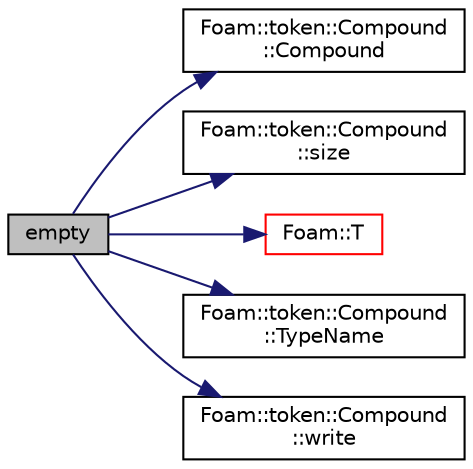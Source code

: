 digraph "empty"
{
  bgcolor="transparent";
  edge [fontname="Helvetica",fontsize="10",labelfontname="Helvetica",labelfontsize="10"];
  node [fontname="Helvetica",fontsize="10",shape=record];
  rankdir="LR";
  Node1 [label="empty",height=0.2,width=0.4,color="black", fillcolor="grey75", style="filled" fontcolor="black"];
  Node1 -> Node2 [color="midnightblue",fontsize="10",style="solid",fontname="Helvetica"];
  Node2 [label="Foam::token::Compound\l::Compound",height=0.2,width=0.4,color="black",URL="$classFoam_1_1token_1_1Compound.html#a6a393809f62a2f9cbb85abb047f49596"];
  Node1 -> Node3 [color="midnightblue",fontsize="10",style="solid",fontname="Helvetica"];
  Node3 [label="Foam::token::Compound\l::size",height=0.2,width=0.4,color="black",URL="$classFoam_1_1token_1_1Compound.html#a65cea301e2d6033c43932d12d91c792f"];
  Node1 -> Node4 [color="midnightblue",fontsize="10",style="solid",fontname="Helvetica"];
  Node4 [label="Foam::T",height=0.2,width=0.4,color="red",URL="$namespaceFoam.html#ae57fda0abb14bb0944947c463c6e09d4"];
  Node1 -> Node5 [color="midnightblue",fontsize="10",style="solid",fontname="Helvetica"];
  Node5 [label="Foam::token::Compound\l::TypeName",height=0.2,width=0.4,color="black",URL="$classFoam_1_1token_1_1Compound.html#acbf4e2a1263124db0bd36e500d5f7263",tooltip="Runtime type information. "];
  Node1 -> Node6 [color="midnightblue",fontsize="10",style="solid",fontname="Helvetica"];
  Node6 [label="Foam::token::Compound\l::write",height=0.2,width=0.4,color="black",URL="$classFoam_1_1token_1_1Compound.html#a4bc86b48333705e13add9de0db8eebd3"];
}

